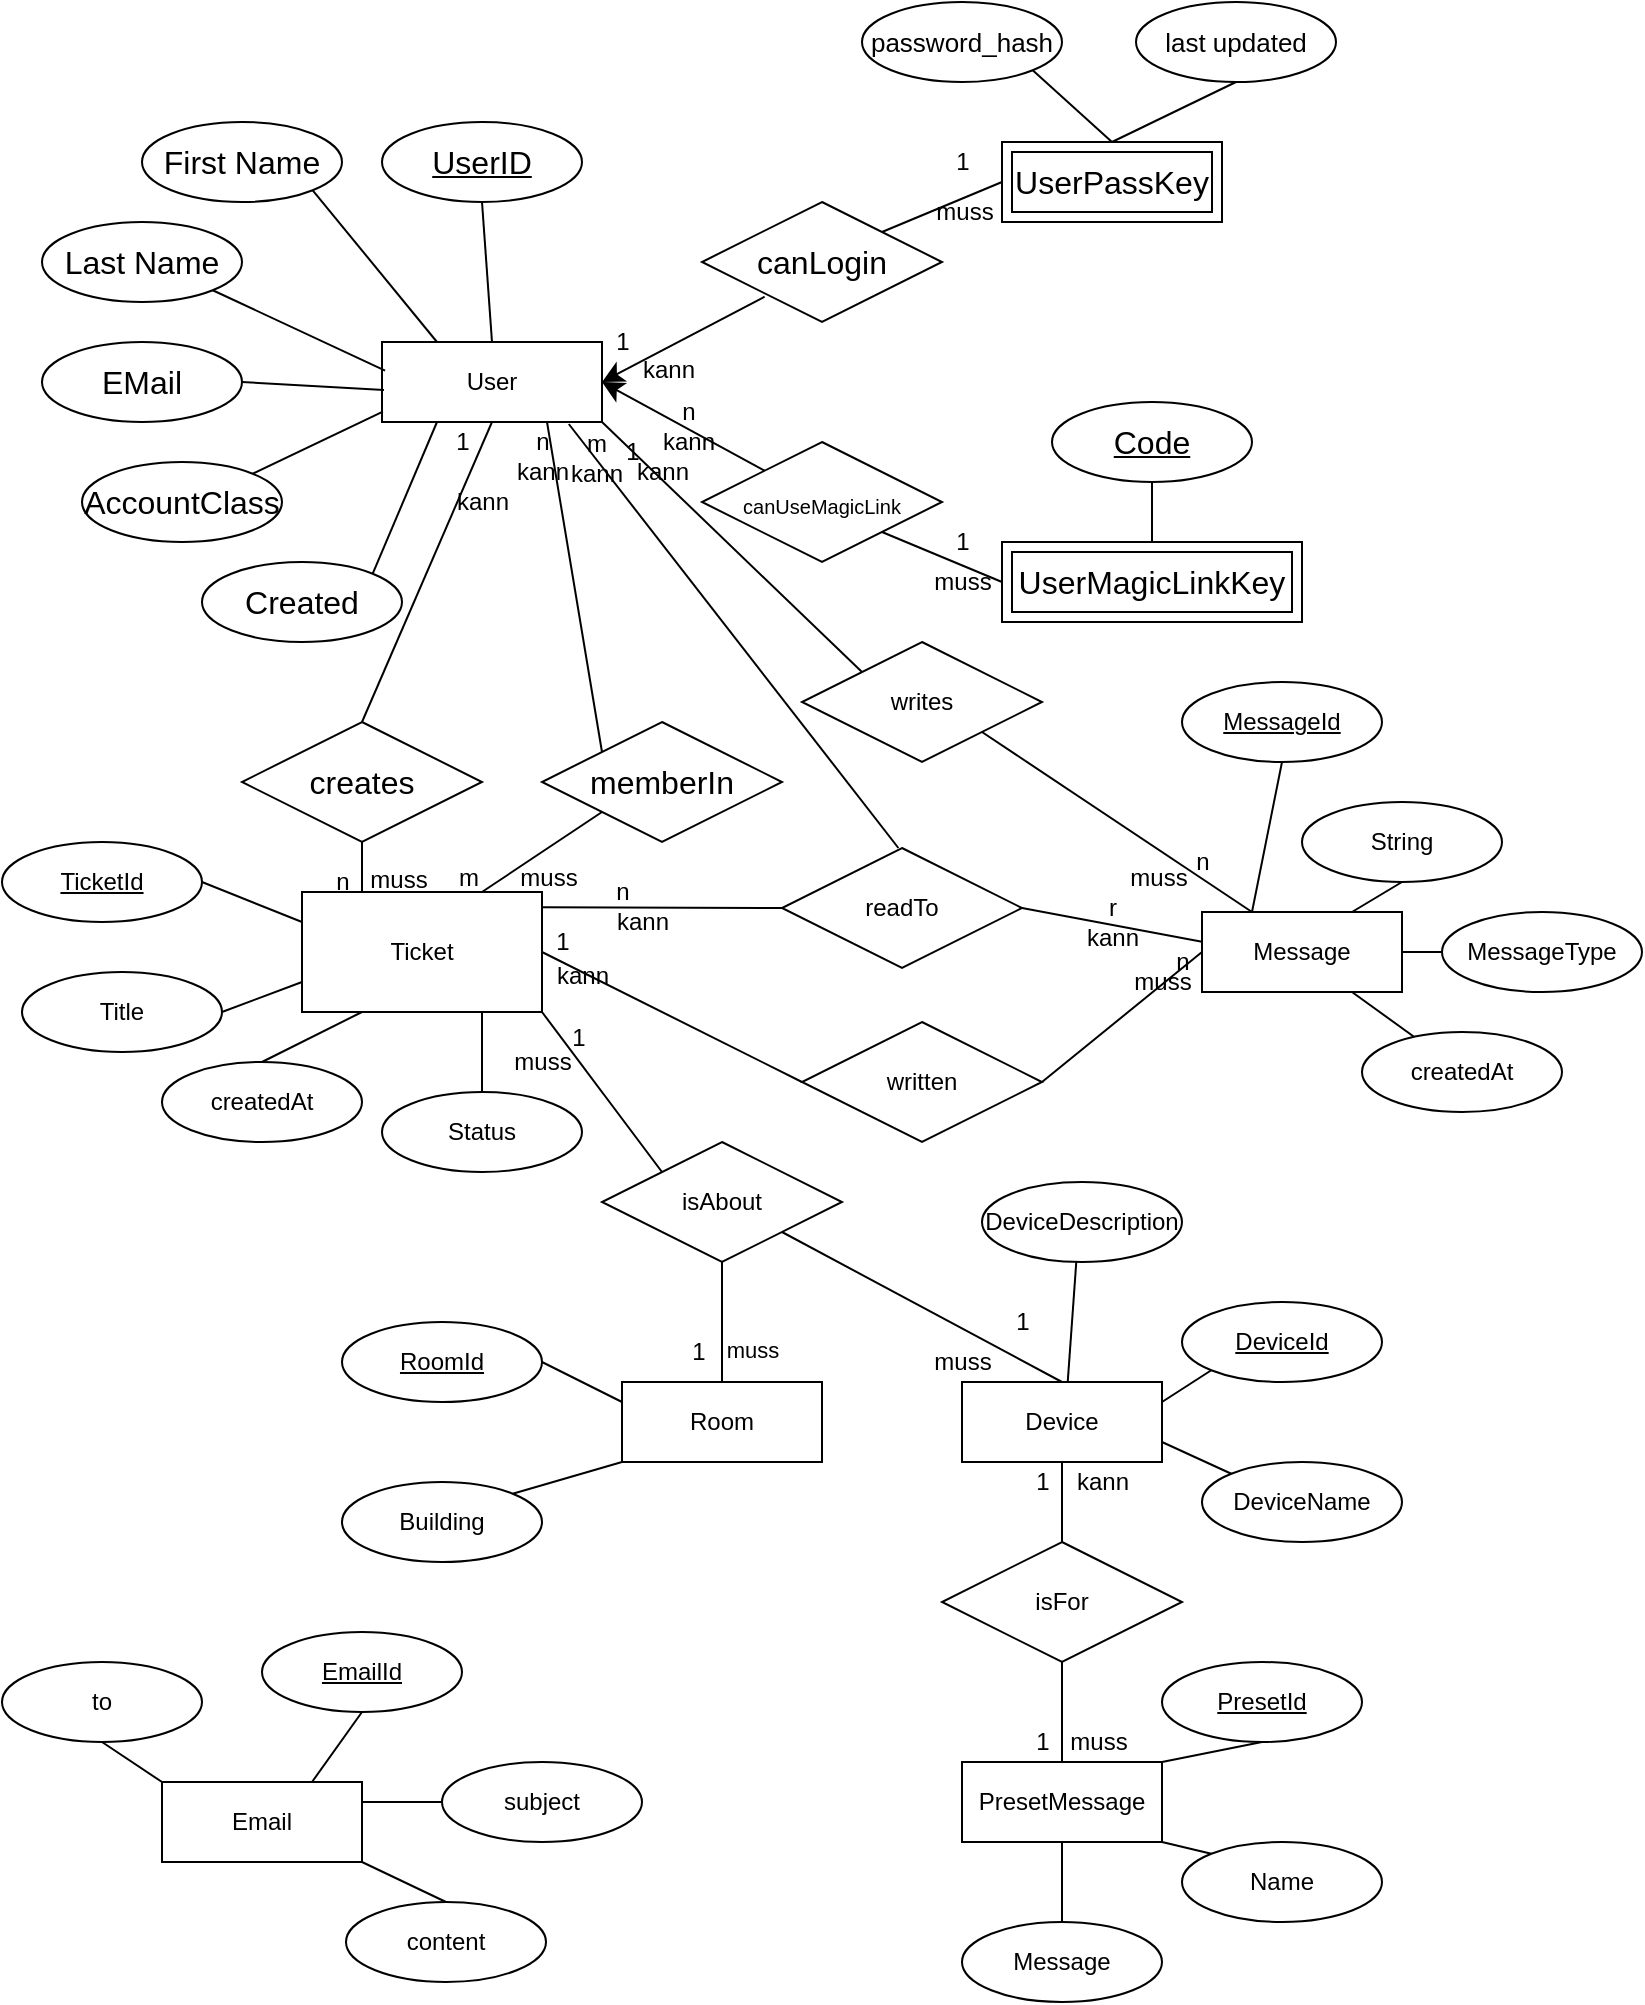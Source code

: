 <mxfile version="20.5.3" type="embed"><diagram name="Seite-1" id="DrD-UzKnuhGf0NxtWh-D"><mxGraphModel dx="239" dy="239" grid="1" gridSize="10" guides="1" tooltips="1" connect="1" arrows="1" fold="1" page="1" pageScale="1" pageWidth="827" pageHeight="1169" math="0" shadow="0"><root><mxCell id="0"/><mxCell id="1" parent="0"/><mxCell id="13" style="edgeStyle=none;rounded=0;orthogonalLoop=1;jettySize=auto;html=1;exitX=0.5;exitY=1;exitDx=0;exitDy=0;entryX=0.5;entryY=0;entryDx=0;entryDy=0;endArrow=none;endFill=0;" parent="1" source="XscAAmb412mFf9nTwe-L-1" target="11" edge="1"><mxGeometry relative="1" as="geometry"/></mxCell><mxCell id="16" style="edgeStyle=none;rounded=0;orthogonalLoop=1;jettySize=auto;html=1;exitX=0.75;exitY=1;exitDx=0;exitDy=0;entryX=0;entryY=0;entryDx=0;entryDy=0;endArrow=none;endFill=0;" parent="1" source="XscAAmb412mFf9nTwe-L-1" target="12" edge="1"><mxGeometry relative="1" as="geometry"/></mxCell><mxCell id="19" style="edgeStyle=none;rounded=0;orthogonalLoop=1;jettySize=auto;html=1;exitX=1;exitY=1;exitDx=0;exitDy=0;entryX=0;entryY=0;entryDx=0;entryDy=0;endArrow=none;endFill=0;" parent="1" source="XscAAmb412mFf9nTwe-L-1" target="96" edge="1"><mxGeometry relative="1" as="geometry"/></mxCell><mxCell id="XscAAmb412mFf9nTwe-L-1" value="User" style="rounded=0;whiteSpace=wrap;html=1;" parent="1" vertex="1"><mxGeometry x="190" y="280" width="110" height="40" as="geometry"/></mxCell><mxCell id="XscAAmb412mFf9nTwe-L-8" style="edgeStyle=none;curved=1;rounded=0;orthogonalLoop=1;jettySize=auto;html=1;exitX=0.5;exitY=1;exitDx=0;exitDy=0;entryX=0.5;entryY=0;entryDx=0;entryDy=0;fontSize=12;startSize=8;endSize=8;endArrow=none;endFill=0;" parent="1" source="XscAAmb412mFf9nTwe-L-2" target="XscAAmb412mFf9nTwe-L-1" edge="1"><mxGeometry relative="1" as="geometry"/></mxCell><mxCell id="XscAAmb412mFf9nTwe-L-2" value="UserID" style="ellipse;whiteSpace=wrap;html=1;align=center;fontStyle=4;fontSize=16;" parent="1" vertex="1"><mxGeometry x="190" y="170" width="100" height="40" as="geometry"/></mxCell><mxCell id="XscAAmb412mFf9nTwe-L-9" style="edgeStyle=none;curved=1;rounded=0;orthogonalLoop=1;jettySize=auto;html=1;exitX=1;exitY=1;exitDx=0;exitDy=0;entryX=0.25;entryY=0;entryDx=0;entryDy=0;fontSize=12;startSize=8;endSize=8;endArrow=none;endFill=0;" parent="1" source="XscAAmb412mFf9nTwe-L-3" target="XscAAmb412mFf9nTwe-L-1" edge="1"><mxGeometry relative="1" as="geometry"/></mxCell><mxCell id="XscAAmb412mFf9nTwe-L-3" value="First Name" style="ellipse;whiteSpace=wrap;html=1;align=center;fontSize=16;" parent="1" vertex="1"><mxGeometry x="70" y="170" width="100" height="40" as="geometry"/></mxCell><mxCell id="XscAAmb412mFf9nTwe-L-10" style="edgeStyle=none;curved=1;rounded=0;orthogonalLoop=1;jettySize=auto;html=1;exitX=1;exitY=1;exitDx=0;exitDy=0;entryX=0.014;entryY=0.357;entryDx=0;entryDy=0;entryPerimeter=0;fontSize=12;startSize=8;endSize=8;endArrow=none;endFill=0;" parent="1" source="XscAAmb412mFf9nTwe-L-4" target="XscAAmb412mFf9nTwe-L-1" edge="1"><mxGeometry relative="1" as="geometry"/></mxCell><mxCell id="XscAAmb412mFf9nTwe-L-4" value="Last Name" style="ellipse;whiteSpace=wrap;html=1;align=center;fontSize=16;" parent="1" vertex="1"><mxGeometry x="20" y="220" width="100" height="40" as="geometry"/></mxCell><mxCell id="XscAAmb412mFf9nTwe-L-11" style="edgeStyle=none;curved=1;rounded=0;orthogonalLoop=1;jettySize=auto;html=1;exitX=1;exitY=0.5;exitDx=0;exitDy=0;entryX=0.009;entryY=0.6;entryDx=0;entryDy=0;entryPerimeter=0;fontSize=12;startSize=8;endSize=8;endArrow=none;endFill=0;" parent="1" source="XscAAmb412mFf9nTwe-L-5" target="XscAAmb412mFf9nTwe-L-1" edge="1"><mxGeometry relative="1" as="geometry"/></mxCell><mxCell id="XscAAmb412mFf9nTwe-L-5" value="EMail" style="ellipse;whiteSpace=wrap;html=1;align=center;fontSize=16;" parent="1" vertex="1"><mxGeometry x="20" y="280" width="100" height="40" as="geometry"/></mxCell><mxCell id="XscAAmb412mFf9nTwe-L-12" style="edgeStyle=none;curved=1;rounded=0;orthogonalLoop=1;jettySize=auto;html=1;exitX=1;exitY=0;exitDx=0;exitDy=0;entryX=0.004;entryY=0.871;entryDx=0;entryDy=0;entryPerimeter=0;fontSize=12;startSize=8;endSize=8;endArrow=none;endFill=0;" parent="1" source="XscAAmb412mFf9nTwe-L-6" target="XscAAmb412mFf9nTwe-L-1" edge="1"><mxGeometry relative="1" as="geometry"/></mxCell><mxCell id="XscAAmb412mFf9nTwe-L-6" value="AccountClass" style="ellipse;whiteSpace=wrap;html=1;align=center;fontSize=16;" parent="1" vertex="1"><mxGeometry x="40" y="340" width="100" height="40" as="geometry"/></mxCell><mxCell id="XscAAmb412mFf9nTwe-L-13" style="edgeStyle=none;curved=1;rounded=0;orthogonalLoop=1;jettySize=auto;html=1;exitX=1;exitY=0;exitDx=0;exitDy=0;entryX=0.25;entryY=1;entryDx=0;entryDy=0;fontSize=12;startSize=8;endSize=8;endArrow=none;endFill=0;" parent="1" source="XscAAmb412mFf9nTwe-L-7" target="XscAAmb412mFf9nTwe-L-1" edge="1"><mxGeometry relative="1" as="geometry"/></mxCell><mxCell id="XscAAmb412mFf9nTwe-L-7" value="Created" style="ellipse;whiteSpace=wrap;html=1;align=center;fontSize=16;" parent="1" vertex="1"><mxGeometry x="100" y="390" width="100" height="40" as="geometry"/></mxCell><mxCell id="XscAAmb412mFf9nTwe-L-28" style="edgeStyle=none;curved=1;rounded=0;orthogonalLoop=1;jettySize=auto;html=1;exitX=0.5;exitY=0;exitDx=0;exitDy=0;entryX=1;entryY=1;entryDx=0;entryDy=0;fontSize=12;startSize=8;endSize=8;endArrow=none;endFill=0;" parent="1" source="XscAAmb412mFf9nTwe-L-15" target="XscAAmb412mFf9nTwe-L-26" edge="1"><mxGeometry relative="1" as="geometry"/></mxCell><mxCell id="XscAAmb412mFf9nTwe-L-15" value="UserPassKey" style="shape=ext;margin=3;double=1;whiteSpace=wrap;html=1;align=center;fontSize=16;" parent="1" vertex="1"><mxGeometry x="500" y="180" width="110" height="40" as="geometry"/></mxCell><mxCell id="XscAAmb412mFf9nTwe-L-18" style="edgeStyle=none;curved=1;rounded=0;orthogonalLoop=1;jettySize=auto;html=1;exitX=1;exitY=0;exitDx=0;exitDy=0;entryX=0;entryY=0.5;entryDx=0;entryDy=0;fontSize=12;startSize=8;endSize=8;endArrow=none;endFill=0;" parent="1" source="XscAAmb412mFf9nTwe-L-17" target="XscAAmb412mFf9nTwe-L-15" edge="1"><mxGeometry relative="1" as="geometry"/></mxCell><mxCell id="XscAAmb412mFf9nTwe-L-19" style="edgeStyle=none;curved=1;rounded=0;orthogonalLoop=1;jettySize=auto;html=1;exitX=0.261;exitY=0.789;exitDx=0;exitDy=0;entryX=1;entryY=0.5;entryDx=0;entryDy=0;fontSize=12;startSize=8;endSize=8;exitPerimeter=0;" parent="1" source="XscAAmb412mFf9nTwe-L-17" target="XscAAmb412mFf9nTwe-L-1" edge="1"><mxGeometry relative="1" as="geometry"/></mxCell><mxCell id="XscAAmb412mFf9nTwe-L-17" value="canLogin" style="shape=rhombus;perimeter=rhombusPerimeter;whiteSpace=wrap;html=1;align=center;fontSize=16;" parent="1" vertex="1"><mxGeometry x="350" y="210" width="120" height="60" as="geometry"/></mxCell><mxCell id="XscAAmb412mFf9nTwe-L-22" value="UserMagicLinkKey" style="shape=ext;margin=3;double=1;whiteSpace=wrap;html=1;align=center;fontSize=16;" parent="1" vertex="1"><mxGeometry x="500" y="380" width="150" height="40" as="geometry"/></mxCell><mxCell id="XscAAmb412mFf9nTwe-L-23" style="edgeStyle=none;curved=1;rounded=0;orthogonalLoop=1;jettySize=auto;html=1;exitX=1;exitY=1;exitDx=0;exitDy=0;entryX=0;entryY=0.5;entryDx=0;entryDy=0;fontSize=12;startSize=8;endSize=8;endArrow=none;endFill=0;" parent="1" source="XscAAmb412mFf9nTwe-L-25" target="XscAAmb412mFf9nTwe-L-22" edge="1"><mxGeometry relative="1" as="geometry"/></mxCell><mxCell id="XscAAmb412mFf9nTwe-L-24" style="edgeStyle=none;curved=1;rounded=0;orthogonalLoop=1;jettySize=auto;html=1;entryX=1;entryY=0.5;entryDx=0;entryDy=0;fontSize=12;startSize=8;endSize=8;" parent="1" source="XscAAmb412mFf9nTwe-L-25" target="XscAAmb412mFf9nTwe-L-1" edge="1"><mxGeometry relative="1" as="geometry"><mxPoint x="310" y="440" as="targetPoint"/></mxGeometry></mxCell><mxCell id="XscAAmb412mFf9nTwe-L-25" value="&lt;font style=&quot;font-size: 10px;&quot;&gt;canUseMagicLink&lt;/font&gt;" style="shape=rhombus;perimeter=rhombusPerimeter;whiteSpace=wrap;html=1;align=center;fontSize=16;" parent="1" vertex="1"><mxGeometry x="350" y="330" width="120" height="60" as="geometry"/></mxCell><mxCell id="XscAAmb412mFf9nTwe-L-26" value="password_hash" style="ellipse;whiteSpace=wrap;html=1;align=center;fontSize=13;" parent="1" vertex="1"><mxGeometry x="430" y="110" width="100" height="40" as="geometry"/></mxCell><mxCell id="XscAAmb412mFf9nTwe-L-29" style="edgeStyle=none;curved=1;rounded=0;orthogonalLoop=1;jettySize=auto;html=1;exitX=0.5;exitY=1;exitDx=0;exitDy=0;entryX=0.5;entryY=0;entryDx=0;entryDy=0;fontSize=12;startSize=8;endSize=8;endArrow=none;endFill=0;" parent="1" source="XscAAmb412mFf9nTwe-L-27" target="XscAAmb412mFf9nTwe-L-15" edge="1"><mxGeometry relative="1" as="geometry"/></mxCell><mxCell id="XscAAmb412mFf9nTwe-L-27" value="last updated" style="ellipse;whiteSpace=wrap;html=1;align=center;fontSize=13;" parent="1" vertex="1"><mxGeometry x="567" y="110" width="100" height="40" as="geometry"/></mxCell><mxCell id="XscAAmb412mFf9nTwe-L-32" style="edgeStyle=none;curved=1;rounded=0;orthogonalLoop=1;jettySize=auto;html=1;exitX=0.5;exitY=1;exitDx=0;exitDy=0;fontSize=12;startSize=8;endSize=8;endArrow=none;endFill=0;" parent="1" source="XscAAmb412mFf9nTwe-L-31" target="XscAAmb412mFf9nTwe-L-22" edge="1"><mxGeometry relative="1" as="geometry"/></mxCell><mxCell id="XscAAmb412mFf9nTwe-L-31" value="Code" style="ellipse;whiteSpace=wrap;html=1;align=center;fontStyle=4;fontSize=16;" parent="1" vertex="1"><mxGeometry x="525" y="310" width="100" height="40" as="geometry"/></mxCell><mxCell id="18" style="edgeStyle=none;rounded=0;orthogonalLoop=1;jettySize=auto;html=1;exitX=1;exitY=0.5;exitDx=0;exitDy=0;entryX=0;entryY=0.5;entryDx=0;entryDy=0;endArrow=none;endFill=0;" parent="1" source="2" target="17" edge="1"><mxGeometry relative="1" as="geometry"/></mxCell><mxCell id="30" style="edgeStyle=none;rounded=0;orthogonalLoop=1;jettySize=auto;html=1;exitX=1;exitY=1;exitDx=0;exitDy=0;entryX=0;entryY=0;entryDx=0;entryDy=0;endArrow=none;endFill=0;" parent="1" source="2" target="29" edge="1"><mxGeometry relative="1" as="geometry"/></mxCell><mxCell id="2" value="Ticket" style="rounded=0;whiteSpace=wrap;html=1;" parent="1" vertex="1"><mxGeometry x="150" y="555" width="120" height="60" as="geometry"/></mxCell><mxCell id="7" style="rounded=0;orthogonalLoop=1;jettySize=auto;html=1;exitX=1;exitY=0.5;exitDx=0;exitDy=0;entryX=0;entryY=0.25;entryDx=0;entryDy=0;endArrow=none;endFill=0;" parent="1" source="3" target="2" edge="1"><mxGeometry relative="1" as="geometry"/></mxCell><mxCell id="3" value="TicketId" style="ellipse;whiteSpace=wrap;html=1;align=center;fontStyle=4;" parent="1" vertex="1"><mxGeometry y="530" width="100" height="40" as="geometry"/></mxCell><mxCell id="8" style="edgeStyle=none;rounded=0;orthogonalLoop=1;jettySize=auto;html=1;exitX=1;exitY=0.5;exitDx=0;exitDy=0;entryX=0;entryY=0.75;entryDx=0;entryDy=0;endArrow=none;endFill=0;" parent="1" source="4" target="2" edge="1"><mxGeometry relative="1" as="geometry"/></mxCell><mxCell id="4" value="Title" style="ellipse;whiteSpace=wrap;html=1;align=center;" parent="1" vertex="1"><mxGeometry x="10" y="595" width="100" height="40" as="geometry"/></mxCell><mxCell id="9" style="edgeStyle=none;rounded=0;orthogonalLoop=1;jettySize=auto;html=1;exitX=0.5;exitY=0;exitDx=0;exitDy=0;entryX=0.25;entryY=1;entryDx=0;entryDy=0;endArrow=none;endFill=0;" parent="1" source="5" target="2" edge="1"><mxGeometry relative="1" as="geometry"/></mxCell><mxCell id="5" value="createdAt" style="ellipse;whiteSpace=wrap;html=1;align=center;" parent="1" vertex="1"><mxGeometry x="80" y="640" width="100" height="40" as="geometry"/></mxCell><mxCell id="10" style="edgeStyle=none;rounded=0;orthogonalLoop=1;jettySize=auto;html=1;exitX=0.5;exitY=0;exitDx=0;exitDy=0;entryX=0.75;entryY=1;entryDx=0;entryDy=0;endArrow=none;endFill=0;" parent="1" source="6" target="2" edge="1"><mxGeometry relative="1" as="geometry"/></mxCell><mxCell id="6" value="Status" style="ellipse;whiteSpace=wrap;html=1;align=center;" parent="1" vertex="1"><mxGeometry x="190" y="655" width="100" height="40" as="geometry"/></mxCell><mxCell id="14" style="edgeStyle=none;rounded=0;orthogonalLoop=1;jettySize=auto;html=1;exitX=0.5;exitY=1;exitDx=0;exitDy=0;entryX=0.25;entryY=0;entryDx=0;entryDy=0;endArrow=none;endFill=0;" parent="1" source="11" target="2" edge="1"><mxGeometry relative="1" as="geometry"/></mxCell><mxCell id="11" value="creates" style="shape=rhombus;perimeter=rhombusPerimeter;whiteSpace=wrap;html=1;align=center;fontSize=16;" parent="1" vertex="1"><mxGeometry x="120" y="470" width="120" height="60" as="geometry"/></mxCell><mxCell id="15" style="edgeStyle=none;rounded=0;orthogonalLoop=1;jettySize=auto;html=1;exitX=0;exitY=1;exitDx=0;exitDy=0;entryX=0.75;entryY=0;entryDx=0;entryDy=0;endArrow=none;endFill=0;" parent="1" source="12" target="2" edge="1"><mxGeometry relative="1" as="geometry"/></mxCell><mxCell id="12" value="memberIn" style="shape=rhombus;perimeter=rhombusPerimeter;whiteSpace=wrap;html=1;align=center;fontSize=16;" parent="1" vertex="1"><mxGeometry x="270" y="470" width="120" height="60" as="geometry"/></mxCell><mxCell id="21" style="edgeStyle=none;rounded=0;orthogonalLoop=1;jettySize=auto;html=1;exitX=1;exitY=0.5;exitDx=0;exitDy=0;entryX=0;entryY=0.5;entryDx=0;entryDy=0;endArrow=none;endFill=0;" parent="1" source="17" target="20" edge="1"><mxGeometry relative="1" as="geometry"/></mxCell><mxCell id="17" value="written" style="shape=rhombus;perimeter=rhombusPerimeter;whiteSpace=wrap;html=1;align=center;" parent="1" vertex="1"><mxGeometry x="400" y="620" width="120" height="60" as="geometry"/></mxCell><mxCell id="27" style="edgeStyle=none;rounded=0;orthogonalLoop=1;jettySize=auto;html=1;exitX=0.75;exitY=0;exitDx=0;exitDy=0;entryX=0.5;entryY=1;entryDx=0;entryDy=0;endArrow=none;endFill=0;" parent="1" source="20" target="25" edge="1"><mxGeometry relative="1" as="geometry"/></mxCell><mxCell id="28" style="edgeStyle=none;rounded=0;orthogonalLoop=1;jettySize=auto;html=1;exitX=1;exitY=0.5;exitDx=0;exitDy=0;entryX=0;entryY=0.5;entryDx=0;entryDy=0;endArrow=none;endFill=0;" parent="1" source="20" target="26" edge="1"><mxGeometry relative="1" as="geometry"/></mxCell><mxCell id="95" style="rounded=0;orthogonalLoop=1;jettySize=auto;html=1;exitX=0.75;exitY=1;exitDx=0;exitDy=0;entryX=0.31;entryY=0.15;entryDx=0;entryDy=0;entryPerimeter=0;endArrow=none;endFill=0;" parent="1" source="20" target="94" edge="1"><mxGeometry relative="1" as="geometry"/></mxCell><mxCell id="20" value="Message" style="whiteSpace=wrap;html=1;align=center;" parent="1" vertex="1"><mxGeometry x="600" y="565" width="100" height="40" as="geometry"/></mxCell><mxCell id="23" style="edgeStyle=none;rounded=0;orthogonalLoop=1;jettySize=auto;html=1;exitX=0.5;exitY=1;exitDx=0;exitDy=0;entryX=0.25;entryY=0;entryDx=0;entryDy=0;endArrow=none;endFill=0;" parent="1" source="22" target="20" edge="1"><mxGeometry relative="1" as="geometry"/></mxCell><mxCell id="22" value="MessageId" style="ellipse;whiteSpace=wrap;html=1;align=center;fontStyle=4" parent="1" vertex="1"><mxGeometry x="590" y="450" width="100" height="40" as="geometry"/></mxCell><mxCell id="25" value="String" style="ellipse;whiteSpace=wrap;html=1;align=center;" parent="1" vertex="1"><mxGeometry x="650" y="510" width="100" height="40" as="geometry"/></mxCell><mxCell id="26" value="MessageType" style="ellipse;whiteSpace=wrap;html=1;align=center;" parent="1" vertex="1"><mxGeometry x="720" y="565" width="100" height="40" as="geometry"/></mxCell><mxCell id="39" style="edgeStyle=none;rounded=0;orthogonalLoop=1;jettySize=auto;html=1;exitX=0.5;exitY=1;exitDx=0;exitDy=0;entryX=0.5;entryY=0;entryDx=0;entryDy=0;endArrow=none;endFill=0;" parent="1" source="29" target="32" edge="1"><mxGeometry relative="1" as="geometry"/></mxCell><mxCell id="85" value="muss" style="edgeLabel;html=1;align=center;verticalAlign=middle;resizable=0;points=[];" parent="39" vertex="1" connectable="0"><mxGeometry x="0.446" y="5" relative="1" as="geometry"><mxPoint x="10" as="offset"/></mxGeometry></mxCell><mxCell id="41" style="edgeStyle=none;rounded=0;orthogonalLoop=1;jettySize=auto;html=1;exitX=1;exitY=1;exitDx=0;exitDy=0;entryX=0.5;entryY=0;entryDx=0;entryDy=0;endArrow=none;endFill=0;" parent="1" source="29" target="40" edge="1"><mxGeometry relative="1" as="geometry"/></mxCell><mxCell id="29" value="isAbout" style="shape=rhombus;perimeter=rhombusPerimeter;whiteSpace=wrap;html=1;align=center;" parent="1" vertex="1"><mxGeometry x="300" y="680" width="120" height="60" as="geometry"/></mxCell><mxCell id="37" style="edgeStyle=none;rounded=0;orthogonalLoop=1;jettySize=auto;html=1;exitX=0;exitY=1;exitDx=0;exitDy=0;entryX=1;entryY=0;entryDx=0;entryDy=0;endArrow=none;endFill=0;" parent="1" source="32" target="36" edge="1"><mxGeometry relative="1" as="geometry"/></mxCell><mxCell id="38" style="edgeStyle=none;rounded=0;orthogonalLoop=1;jettySize=auto;html=1;exitX=0;exitY=0.25;exitDx=0;exitDy=0;entryX=1;entryY=0.5;entryDx=0;entryDy=0;endArrow=none;endFill=0;" parent="1" source="32" target="34" edge="1"><mxGeometry relative="1" as="geometry"/></mxCell><mxCell id="32" value="Room" style="whiteSpace=wrap;html=1;align=center;" parent="1" vertex="1"><mxGeometry x="310" y="800" width="100" height="40" as="geometry"/></mxCell><mxCell id="34" value="RoomId" style="ellipse;whiteSpace=wrap;html=1;align=center;fontStyle=4;" parent="1" vertex="1"><mxGeometry x="170" y="770" width="100" height="40" as="geometry"/></mxCell><mxCell id="36" value="Building" style="ellipse;whiteSpace=wrap;html=1;align=center;fontStyle=0;" parent="1" vertex="1"><mxGeometry x="170" y="850" width="100" height="40" as="geometry"/></mxCell><mxCell id="45" style="edgeStyle=none;rounded=0;orthogonalLoop=1;jettySize=auto;html=1;exitX=0.5;exitY=1;exitDx=0;exitDy=0;entryX=0.5;entryY=0;entryDx=0;entryDy=0;endArrow=none;endFill=0;" parent="1" source="40" target="44" edge="1"><mxGeometry relative="1" as="geometry"/></mxCell><mxCell id="46" style="edgeStyle=none;rounded=0;orthogonalLoop=1;jettySize=auto;html=1;exitX=1;exitY=0.75;exitDx=0;exitDy=0;entryX=0;entryY=0;entryDx=0;entryDy=0;endArrow=none;endFill=0;" parent="1" source="40" target="43" edge="1"><mxGeometry relative="1" as="geometry"/></mxCell><mxCell id="47" style="edgeStyle=none;rounded=0;orthogonalLoop=1;jettySize=auto;html=1;exitX=1;exitY=0.25;exitDx=0;exitDy=0;entryX=0;entryY=1;entryDx=0;entryDy=0;endArrow=none;endFill=0;" parent="1" source="40" target="42" edge="1"><mxGeometry relative="1" as="geometry"/></mxCell><mxCell id="52" style="edgeStyle=none;rounded=0;orthogonalLoop=1;jettySize=auto;html=1;exitX=0.5;exitY=1;exitDx=0;exitDy=0;entryX=0.5;entryY=0;entryDx=0;entryDy=0;endArrow=none;endFill=0;" parent="1" source="40" target="50" edge="1"><mxGeometry relative="1" as="geometry"/></mxCell><mxCell id="40" value="Device" style="whiteSpace=wrap;html=1;align=center;" parent="1" vertex="1"><mxGeometry x="480" y="800" width="100" height="40" as="geometry"/></mxCell><mxCell id="42" value="DeviceId" style="ellipse;whiteSpace=wrap;html=1;align=center;fontStyle=4;" parent="1" vertex="1"><mxGeometry x="590" y="760" width="100" height="40" as="geometry"/></mxCell><mxCell id="43" value="DeviceName" style="ellipse;whiteSpace=wrap;html=1;align=center;" parent="1" vertex="1"><mxGeometry x="600" y="840" width="100" height="40" as="geometry"/></mxCell><mxCell id="44" value="DeviceDescription" style="ellipse;whiteSpace=wrap;html=1;align=center;" parent="1" vertex="1"><mxGeometry x="490" y="700" width="100" height="40" as="geometry"/></mxCell><mxCell id="54" style="edgeStyle=none;rounded=0;orthogonalLoop=1;jettySize=auto;html=1;exitX=1;exitY=0;exitDx=0;exitDy=0;entryX=0.5;entryY=1;entryDx=0;entryDy=0;endArrow=none;endFill=0;" parent="1" source="49" target="53" edge="1"><mxGeometry relative="1" as="geometry"/></mxCell><mxCell id="56" style="edgeStyle=none;rounded=0;orthogonalLoop=1;jettySize=auto;html=1;exitX=1;exitY=1;exitDx=0;exitDy=0;entryX=0;entryY=0;entryDx=0;entryDy=0;endArrow=none;endFill=0;" parent="1" source="49" target="55" edge="1"><mxGeometry relative="1" as="geometry"/></mxCell><mxCell id="58" style="edgeStyle=none;rounded=0;orthogonalLoop=1;jettySize=auto;html=1;exitX=0.5;exitY=1;exitDx=0;exitDy=0;entryX=0.5;entryY=0;entryDx=0;entryDy=0;endArrow=none;endFill=0;" parent="1" source="49" target="57" edge="1"><mxGeometry relative="1" as="geometry"/></mxCell><mxCell id="49" value="PresetMessage" style="whiteSpace=wrap;html=1;align=center;" parent="1" vertex="1"><mxGeometry x="480" y="990" width="100" height="40" as="geometry"/></mxCell><mxCell id="51" style="edgeStyle=none;rounded=0;orthogonalLoop=1;jettySize=auto;html=1;exitX=0.5;exitY=1;exitDx=0;exitDy=0;entryX=0.5;entryY=0;entryDx=0;entryDy=0;endArrow=none;endFill=0;" parent="1" source="50" target="49" edge="1"><mxGeometry relative="1" as="geometry"/></mxCell><mxCell id="50" value="isFor" style="shape=rhombus;perimeter=rhombusPerimeter;whiteSpace=wrap;html=1;align=center;" parent="1" vertex="1"><mxGeometry x="470" y="880" width="120" height="60" as="geometry"/></mxCell><mxCell id="53" value="PresetId" style="ellipse;whiteSpace=wrap;html=1;align=center;fontStyle=4;" parent="1" vertex="1"><mxGeometry x="580" y="940" width="100" height="40" as="geometry"/></mxCell><mxCell id="55" value="Name" style="ellipse;whiteSpace=wrap;html=1;align=center;" parent="1" vertex="1"><mxGeometry x="590" y="1030" width="100" height="40" as="geometry"/></mxCell><mxCell id="57" value="Message" style="ellipse;whiteSpace=wrap;html=1;align=center;" parent="1" vertex="1"><mxGeometry x="480" y="1070" width="100" height="40" as="geometry"/></mxCell><mxCell id="60" value="1" style="text;html=1;align=center;verticalAlign=middle;resizable=0;points=[];autosize=1;strokeColor=none;fillColor=none;" parent="1" vertex="1"><mxGeometry x="295" y="265" width="30" height="30" as="geometry"/></mxCell><mxCell id="61" value="1" style="text;html=1;align=center;verticalAlign=middle;resizable=0;points=[];autosize=1;strokeColor=none;fillColor=none;" parent="1" vertex="1"><mxGeometry x="465" y="175" width="30" height="30" as="geometry"/></mxCell><mxCell id="62" value="kann" style="text;html=1;align=center;verticalAlign=middle;resizable=0;points=[];autosize=1;strokeColor=none;fillColor=none;" parent="1" vertex="1"><mxGeometry x="308" y="279" width="50" height="30" as="geometry"/></mxCell><mxCell id="63" value="muss" style="text;html=1;align=center;verticalAlign=middle;resizable=0;points=[];autosize=1;strokeColor=none;fillColor=none;" parent="1" vertex="1"><mxGeometry x="456" y="200" width="50" height="30" as="geometry"/></mxCell><mxCell id="64" value="n" style="text;html=1;align=center;verticalAlign=middle;resizable=0;points=[];autosize=1;strokeColor=none;fillColor=none;" parent="1" vertex="1"><mxGeometry x="328" y="300" width="30" height="30" as="geometry"/></mxCell><mxCell id="65" value="kann" style="text;html=1;align=center;verticalAlign=middle;resizable=0;points=[];autosize=1;strokeColor=none;fillColor=none;" parent="1" vertex="1"><mxGeometry x="318" y="315" width="50" height="30" as="geometry"/></mxCell><mxCell id="66" value="1" style="text;html=1;align=center;verticalAlign=middle;resizable=0;points=[];autosize=1;strokeColor=none;fillColor=none;" parent="1" vertex="1"><mxGeometry x="465" y="365" width="30" height="30" as="geometry"/></mxCell><mxCell id="67" value="muss" style="text;html=1;align=center;verticalAlign=middle;resizable=0;points=[];autosize=1;strokeColor=none;fillColor=none;" parent="1" vertex="1"><mxGeometry x="455" y="385" width="50" height="30" as="geometry"/></mxCell><mxCell id="68" value="1" style="text;html=1;align=center;verticalAlign=middle;resizable=0;points=[];autosize=1;strokeColor=none;fillColor=none;" parent="1" vertex="1"><mxGeometry x="215" y="315" width="30" height="30" as="geometry"/></mxCell><mxCell id="69" value="kann" style="text;html=1;align=center;verticalAlign=middle;resizable=0;points=[];autosize=1;strokeColor=none;fillColor=none;" parent="1" vertex="1"><mxGeometry x="215" y="345" width="50" height="30" as="geometry"/></mxCell><mxCell id="70" value="n" style="text;html=1;align=center;verticalAlign=middle;resizable=0;points=[];autosize=1;strokeColor=none;fillColor=none;" parent="1" vertex="1"><mxGeometry x="255" y="315" width="30" height="30" as="geometry"/></mxCell><mxCell id="71" value="kann" style="text;html=1;align=center;verticalAlign=middle;resizable=0;points=[];autosize=1;strokeColor=none;fillColor=none;" parent="1" vertex="1"><mxGeometry x="245" y="330" width="50" height="30" as="geometry"/></mxCell><mxCell id="72" value="1" style="text;html=1;align=center;verticalAlign=middle;resizable=0;points=[];autosize=1;strokeColor=none;fillColor=none;" parent="1" vertex="1"><mxGeometry x="300" y="320" width="30" height="30" as="geometry"/></mxCell><mxCell id="73" value="kann" style="text;html=1;align=center;verticalAlign=middle;resizable=0;points=[];autosize=1;strokeColor=none;fillColor=none;" parent="1" vertex="1"><mxGeometry x="305" y="330" width="50" height="30" as="geometry"/></mxCell><mxCell id="74" value="n" style="text;html=1;align=center;verticalAlign=middle;resizable=0;points=[];autosize=1;strokeColor=none;fillColor=none;" parent="1" vertex="1"><mxGeometry x="155" y="535" width="30" height="30" as="geometry"/></mxCell><mxCell id="75" value="muss" style="text;html=1;align=center;verticalAlign=middle;resizable=0;points=[];autosize=1;strokeColor=none;fillColor=none;" parent="1" vertex="1"><mxGeometry x="173" y="534" width="50" height="30" as="geometry"/></mxCell><mxCell id="76" value="m" style="text;html=1;align=center;verticalAlign=middle;resizable=0;points=[];autosize=1;strokeColor=none;fillColor=none;" parent="1" vertex="1"><mxGeometry x="218" y="533" width="30" height="30" as="geometry"/></mxCell><mxCell id="77" value="muss" style="text;html=1;align=center;verticalAlign=middle;resizable=0;points=[];autosize=1;strokeColor=none;fillColor=none;" parent="1" vertex="1"><mxGeometry x="248" y="533" width="50" height="30" as="geometry"/></mxCell><mxCell id="78" value="1" style="text;html=1;align=center;verticalAlign=middle;resizable=0;points=[];autosize=1;strokeColor=none;fillColor=none;" parent="1" vertex="1"><mxGeometry x="265" y="565" width="30" height="30" as="geometry"/></mxCell><mxCell id="79" value="n" style="text;html=1;align=center;verticalAlign=middle;resizable=0;points=[];autosize=1;strokeColor=none;fillColor=none;" parent="1" vertex="1"><mxGeometry x="575" y="575" width="30" height="30" as="geometry"/></mxCell><mxCell id="80" value="muss" style="text;html=1;align=center;verticalAlign=middle;resizable=0;points=[];autosize=1;strokeColor=none;fillColor=none;" parent="1" vertex="1"><mxGeometry x="555" y="585" width="50" height="30" as="geometry"/></mxCell><mxCell id="81" value="kann" style="text;html=1;align=center;verticalAlign=middle;resizable=0;points=[];autosize=1;strokeColor=none;fillColor=none;" parent="1" vertex="1"><mxGeometry x="265" y="582" width="50" height="30" as="geometry"/></mxCell><mxCell id="82" value="1" style="text;html=1;align=center;verticalAlign=middle;resizable=0;points=[];autosize=1;strokeColor=none;fillColor=none;" parent="1" vertex="1"><mxGeometry x="273" y="613" width="30" height="30" as="geometry"/></mxCell><mxCell id="83" value="muss" style="text;html=1;align=center;verticalAlign=middle;resizable=0;points=[];autosize=1;strokeColor=none;fillColor=none;" parent="1" vertex="1"><mxGeometry x="245" y="625" width="50" height="30" as="geometry"/></mxCell><mxCell id="86" value="" style="edgeStyle=none;rounded=0;orthogonalLoop=1;jettySize=auto;html=1;endArrow=none;endFill=0;" parent="1" source="84" target="32" edge="1"><mxGeometry relative="1" as="geometry"/></mxCell><mxCell id="84" value="1" style="text;html=1;align=center;verticalAlign=middle;resizable=0;points=[];autosize=1;strokeColor=none;fillColor=none;" parent="1" vertex="1"><mxGeometry x="333" y="770" width="30" height="30" as="geometry"/></mxCell><mxCell id="87" value="1" style="text;html=1;align=center;verticalAlign=middle;resizable=0;points=[];autosize=1;strokeColor=none;fillColor=none;" parent="1" vertex="1"><mxGeometry x="495" y="755" width="30" height="30" as="geometry"/></mxCell><mxCell id="88" value="muss" style="text;html=1;align=center;verticalAlign=middle;resizable=0;points=[];autosize=1;strokeColor=none;fillColor=none;" parent="1" vertex="1"><mxGeometry x="455" y="775" width="50" height="30" as="geometry"/></mxCell><mxCell id="89" value="1" style="text;html=1;align=center;verticalAlign=middle;resizable=0;points=[];autosize=1;strokeColor=none;fillColor=none;" parent="1" vertex="1"><mxGeometry x="505" y="835" width="30" height="30" as="geometry"/></mxCell><mxCell id="91" value="kann" style="text;html=1;align=center;verticalAlign=middle;resizable=0;points=[];autosize=1;strokeColor=none;fillColor=none;" parent="1" vertex="1"><mxGeometry x="525" y="835" width="50" height="30" as="geometry"/></mxCell><mxCell id="92" value="1" style="text;html=1;align=center;verticalAlign=middle;resizable=0;points=[];autosize=1;strokeColor=none;fillColor=none;" parent="1" vertex="1"><mxGeometry x="505" y="965" width="30" height="30" as="geometry"/></mxCell><mxCell id="93" value="muss" style="text;html=1;align=center;verticalAlign=middle;resizable=0;points=[];autosize=1;strokeColor=none;fillColor=none;" parent="1" vertex="1"><mxGeometry x="523" y="965" width="50" height="30" as="geometry"/></mxCell><mxCell id="94" value="createdAt" style="ellipse;whiteSpace=wrap;html=1;align=center;" parent="1" vertex="1"><mxGeometry x="680" y="625" width="100" height="40" as="geometry"/></mxCell><mxCell id="97" style="rounded=0;orthogonalLoop=1;jettySize=auto;html=1;exitX=1;exitY=1;exitDx=0;exitDy=0;entryX=0.25;entryY=0;entryDx=0;entryDy=0;endArrow=none;endFill=0;" parent="1" source="96" target="20" edge="1"><mxGeometry relative="1" as="geometry"/></mxCell><mxCell id="96" value="writes" style="shape=rhombus;perimeter=rhombusPerimeter;whiteSpace=wrap;html=1;align=center;" parent="1" vertex="1"><mxGeometry x="400" y="430" width="120" height="60" as="geometry"/></mxCell><mxCell id="98" value="n" style="text;html=1;align=center;verticalAlign=middle;resizable=0;points=[];autosize=1;strokeColor=none;fillColor=none;" parent="1" vertex="1"><mxGeometry x="585" y="525" width="30" height="30" as="geometry"/></mxCell><mxCell id="99" value="muss" style="text;html=1;align=center;verticalAlign=middle;resizable=0;points=[];autosize=1;strokeColor=none;fillColor=none;" parent="1" vertex="1"><mxGeometry x="553" y="533" width="50" height="30" as="geometry"/></mxCell><mxCell id="102" style="rounded=0;orthogonalLoop=1;jettySize=auto;html=1;exitX=0;exitY=0.5;exitDx=0;exitDy=0;endArrow=none;endFill=0;entryX=0.16;entryY=-0.08;entryDx=0;entryDy=0;entryPerimeter=0;" parent="1" source="100" target="78" edge="1"><mxGeometry relative="1" as="geometry"><mxPoint x="350" y="540" as="targetPoint"/></mxGeometry></mxCell><mxCell id="100" value="readTo" style="shape=rhombus;perimeter=rhombusPerimeter;whiteSpace=wrap;html=1;align=center;" parent="1" vertex="1"><mxGeometry x="390" y="533" width="120" height="60" as="geometry"/></mxCell><mxCell id="103" value="n" style="text;html=1;align=center;verticalAlign=middle;resizable=0;points=[];autosize=1;strokeColor=none;fillColor=none;" parent="1" vertex="1"><mxGeometry x="295" y="540" width="30" height="30" as="geometry"/></mxCell><mxCell id="104" value="kann" style="text;html=1;align=center;verticalAlign=middle;resizable=0;points=[];autosize=1;strokeColor=none;fillColor=none;" parent="1" vertex="1"><mxGeometry x="295" y="555" width="50" height="30" as="geometry"/></mxCell><mxCell id="105" style="rounded=0;orthogonalLoop=1;jettySize=auto;html=1;exitX=0;exitY=0.5;exitDx=0;exitDy=0;endArrow=none;endFill=0;entryX=0.849;entryY=1.025;entryDx=0;entryDy=0;entryPerimeter=0;" parent="1" target="XscAAmb412mFf9nTwe-L-1" edge="1"><mxGeometry relative="1" as="geometry"><mxPoint x="448.2" y="533" as="sourcePoint"/><mxPoint x="320" y="386.8" as="targetPoint"/></mxGeometry></mxCell><mxCell id="106" value="r&lt;br&gt;kann" style="text;html=1;align=center;verticalAlign=middle;resizable=0;points=[];autosize=1;strokeColor=none;fillColor=none;" parent="1" vertex="1"><mxGeometry x="530" y="550" width="50" height="40" as="geometry"/></mxCell><mxCell id="107" value="m&lt;br&gt;kann" style="text;html=1;align=center;verticalAlign=middle;resizable=0;points=[];autosize=1;strokeColor=none;fillColor=none;" parent="1" vertex="1"><mxGeometry x="272" y="318" width="50" height="40" as="geometry"/></mxCell><mxCell id="108" style="rounded=0;orthogonalLoop=1;jettySize=auto;html=1;exitX=0;exitY=0.5;exitDx=0;exitDy=0;endArrow=none;endFill=0;entryX=1;entryY=0.5;entryDx=0;entryDy=0;" parent="1" target="100" edge="1"><mxGeometry relative="1" as="geometry"><mxPoint x="600" y="579.9" as="sourcePoint"/><mxPoint x="479.8" y="579.5" as="targetPoint"/></mxGeometry></mxCell><mxCell id="114" style="rounded=0;orthogonalLoop=1;jettySize=auto;html=1;exitX=1;exitY=1;exitDx=0;exitDy=0;entryX=0.5;entryY=0;entryDx=0;entryDy=0;endArrow=none;endFill=0;" edge="1" parent="1" source="109" target="113"><mxGeometry relative="1" as="geometry"/></mxCell><mxCell id="115" style="rounded=0;orthogonalLoop=1;jettySize=auto;html=1;exitX=1;exitY=0.25;exitDx=0;exitDy=0;entryX=0;entryY=0.5;entryDx=0;entryDy=0;endArrow=none;endFill=0;" edge="1" parent="1" source="109" target="112"><mxGeometry relative="1" as="geometry"/></mxCell><mxCell id="116" style="rounded=0;orthogonalLoop=1;jettySize=auto;html=1;exitX=0.75;exitY=0;exitDx=0;exitDy=0;entryX=0.5;entryY=1;entryDx=0;entryDy=0;endArrow=none;endFill=0;" edge="1" parent="1" source="109" target="111"><mxGeometry relative="1" as="geometry"/></mxCell><mxCell id="117" style="rounded=0;orthogonalLoop=1;jettySize=auto;html=1;exitX=0;exitY=0;exitDx=0;exitDy=0;entryX=0.5;entryY=1;entryDx=0;entryDy=0;endArrow=none;endFill=0;" edge="1" parent="1" source="109" target="110"><mxGeometry relative="1" as="geometry"/></mxCell><mxCell id="109" value="Email" style="whiteSpace=wrap;html=1;align=center;" vertex="1" parent="1"><mxGeometry x="80" y="1000" width="100" height="40" as="geometry"/></mxCell><mxCell id="110" value="to" style="ellipse;whiteSpace=wrap;html=1;align=center;fontStyle=0;" vertex="1" parent="1"><mxGeometry y="940" width="100" height="40" as="geometry"/></mxCell><mxCell id="111" value="EmailId" style="ellipse;whiteSpace=wrap;html=1;align=center;fontStyle=4;" vertex="1" parent="1"><mxGeometry x="130" y="925" width="100" height="40" as="geometry"/></mxCell><mxCell id="112" value="subject" style="ellipse;whiteSpace=wrap;html=1;align=center;fontStyle=0;" vertex="1" parent="1"><mxGeometry x="220" y="990" width="100" height="40" as="geometry"/></mxCell><mxCell id="113" value="content" style="ellipse;whiteSpace=wrap;html=1;align=center;fontStyle=0;" vertex="1" parent="1"><mxGeometry x="172" y="1060" width="100" height="40" as="geometry"/></mxCell></root></mxGraphModel></diagram></mxfile>